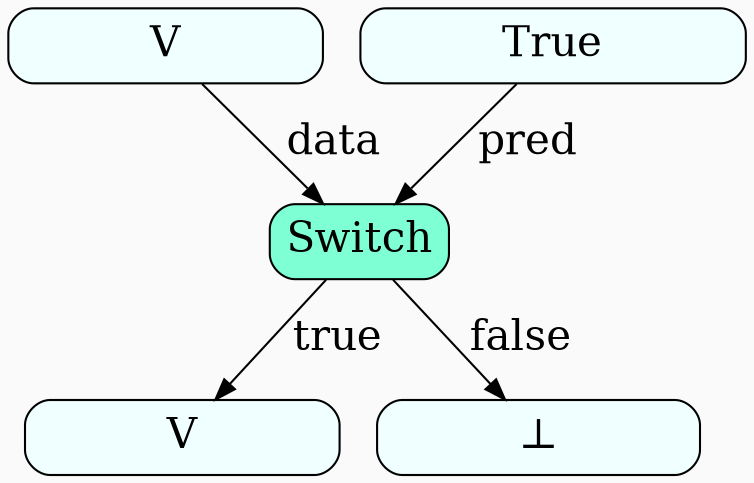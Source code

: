 digraph {
  graph[bgcolor=gray98,compound=true]
  node[fontsize=20,shape=box,fillcolor=azure, style="filled,rounded"]
  edge[fontsize=20]

  V[label="          V          "]
  True[label="          True          "]
  Switch[fillcolor=aquamarine]
  V -> Switch[label="data"]
  True -> Switch[label="pred"]
  Switch -> TrueOut[label="true"]
  Switch -> FalseOut[label="false"]

  TrueOut[label="          V          "]
  FalseOut[label="          ⊥          "]
}
